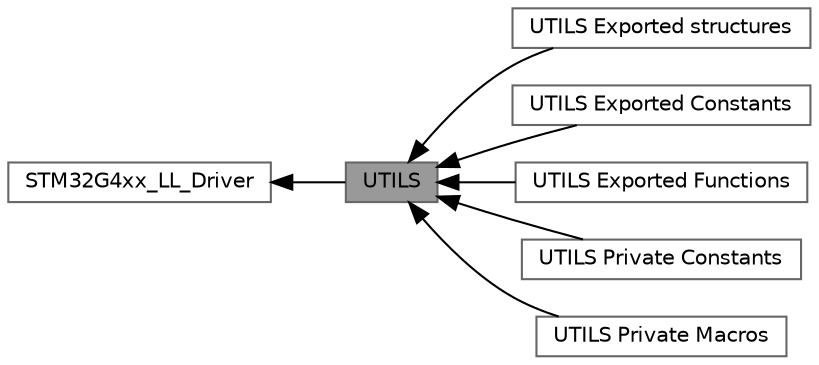 digraph "UTILS"
{
 // LATEX_PDF_SIZE
  bgcolor="transparent";
  edge [fontname=Helvetica,fontsize=10,labelfontname=Helvetica,labelfontsize=10];
  node [fontname=Helvetica,fontsize=10,shape=box,height=0.2,width=0.4];
  rankdir=LR;
  Node2 [label="STM32G4xx_LL_Driver",height=0.2,width=0.4,color="grey40", fillcolor="white", style="filled",URL="$group___s_t_m32_g4xx___l_l___driver.html",tooltip=" "];
  Node1 [label="UTILS",height=0.2,width=0.4,color="gray40", fillcolor="grey60", style="filled", fontcolor="black",tooltip=" "];
  Node5 [label="UTILS Exported structures",height=0.2,width=0.4,color="grey40", fillcolor="white", style="filled",URL="$group___u_t_i_l_s___l_l___e_s___i_n_i_t.html",tooltip=" "];
  Node6 [label="UTILS Exported Constants",height=0.2,width=0.4,color="grey40", fillcolor="white", style="filled",URL="$group___u_t_i_l_s___l_l___exported___constants.html",tooltip=" "];
  Node7 [label="UTILS Exported Functions",height=0.2,width=0.4,color="grey40", fillcolor="white", style="filled",URL="$group___u_t_i_l_s___l_l___exported___functions.html",tooltip=" "];
  Node3 [label="UTILS Private Constants",height=0.2,width=0.4,color="grey40", fillcolor="white", style="filled",URL="$group___u_t_i_l_s___l_l___private___constants.html",tooltip=" "];
  Node4 [label="UTILS Private Macros",height=0.2,width=0.4,color="grey40", fillcolor="white", style="filled",URL="$group___u_t_i_l_s___l_l___private___macros.html",tooltip=" "];
  Node2->Node1 [shape=plaintext, dir="back", style="solid"];
  Node1->Node3 [shape=plaintext, dir="back", style="solid"];
  Node1->Node4 [shape=plaintext, dir="back", style="solid"];
  Node1->Node5 [shape=plaintext, dir="back", style="solid"];
  Node1->Node6 [shape=plaintext, dir="back", style="solid"];
  Node1->Node7 [shape=plaintext, dir="back", style="solid"];
}

